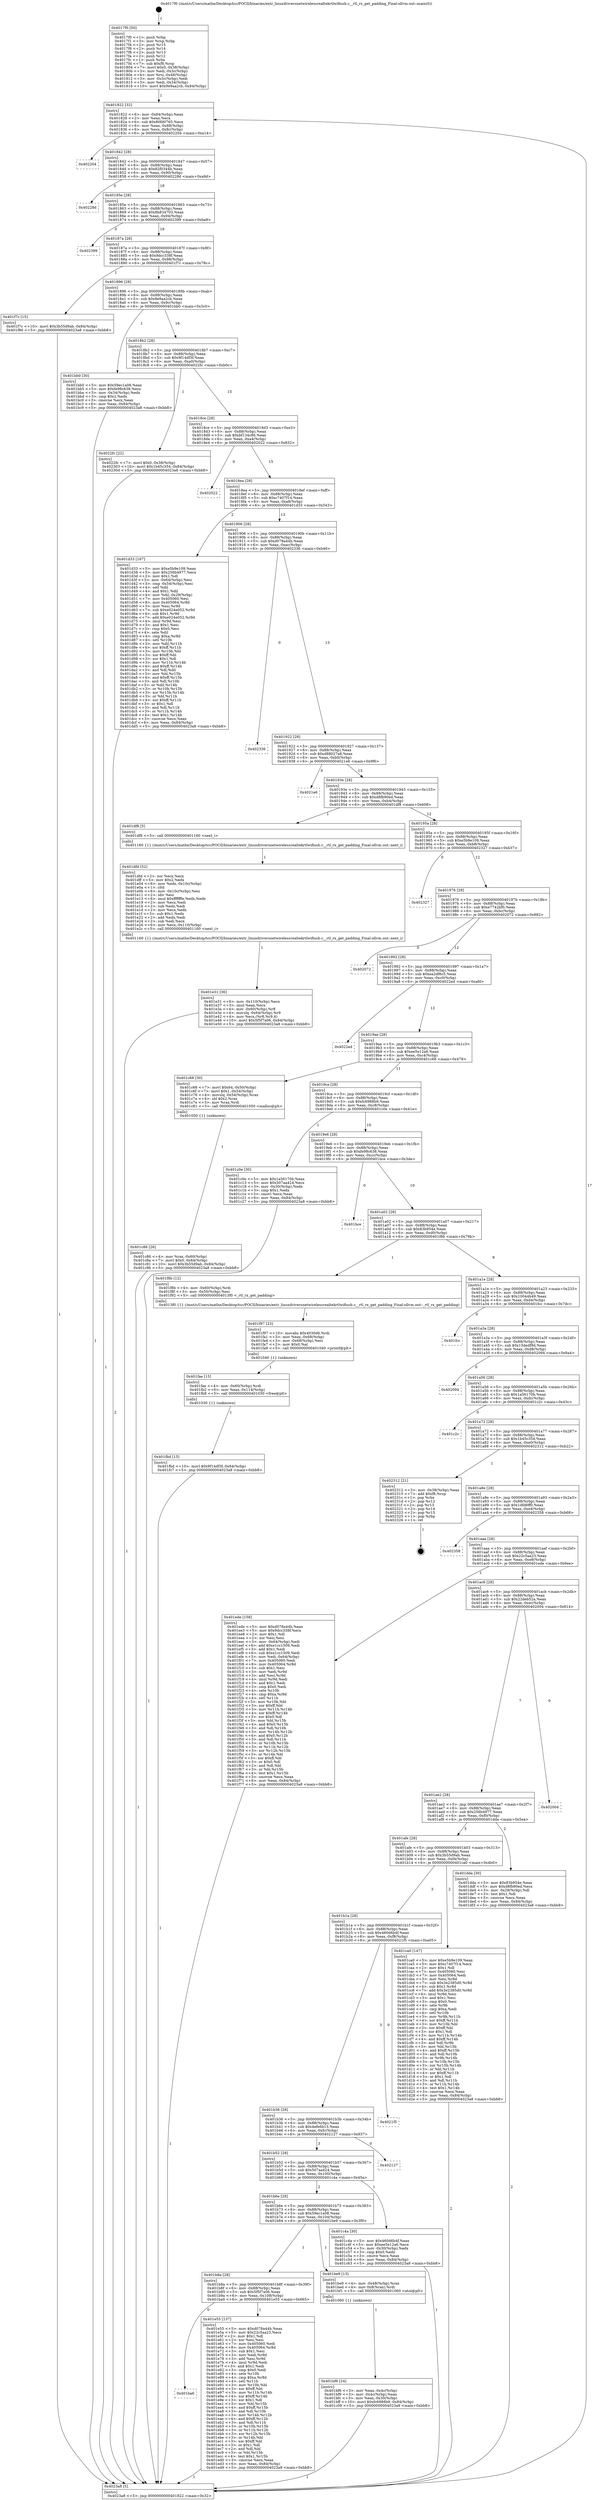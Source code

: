 digraph "0x4017f0" {
  label = "0x4017f0 (/mnt/c/Users/mathe/Desktop/tcc/POCII/binaries/extr_linuxdriversnetwirelessrealtekrtlwifiusb.c__rtl_rx_get_padding_Final-ollvm.out::main(0))"
  labelloc = "t"
  node[shape=record]

  Entry [label="",width=0.3,height=0.3,shape=circle,fillcolor=black,style=filled]
  "0x401822" [label="{
     0x401822 [32]\l
     | [instrs]\l
     &nbsp;&nbsp;0x401822 \<+6\>: mov -0x84(%rbp),%eax\l
     &nbsp;&nbsp;0x401828 \<+2\>: mov %eax,%ecx\l
     &nbsp;&nbsp;0x40182a \<+6\>: sub $0x80fd0765,%ecx\l
     &nbsp;&nbsp;0x401830 \<+6\>: mov %eax,-0x88(%rbp)\l
     &nbsp;&nbsp;0x401836 \<+6\>: mov %ecx,-0x8c(%rbp)\l
     &nbsp;&nbsp;0x40183c \<+6\>: je 0000000000402204 \<main+0xa14\>\l
  }"]
  "0x402204" [label="{
     0x402204\l
  }", style=dashed]
  "0x401842" [label="{
     0x401842 [28]\l
     | [instrs]\l
     &nbsp;&nbsp;0x401842 \<+5\>: jmp 0000000000401847 \<main+0x57\>\l
     &nbsp;&nbsp;0x401847 \<+6\>: mov -0x88(%rbp),%eax\l
     &nbsp;&nbsp;0x40184d \<+5\>: sub $0x82f0344b,%eax\l
     &nbsp;&nbsp;0x401852 \<+6\>: mov %eax,-0x90(%rbp)\l
     &nbsp;&nbsp;0x401858 \<+6\>: je 000000000040228d \<main+0xa9d\>\l
  }"]
  Exit [label="",width=0.3,height=0.3,shape=circle,fillcolor=black,style=filled,peripheries=2]
  "0x40228d" [label="{
     0x40228d\l
  }", style=dashed]
  "0x40185e" [label="{
     0x40185e [28]\l
     | [instrs]\l
     &nbsp;&nbsp;0x40185e \<+5\>: jmp 0000000000401863 \<main+0x73\>\l
     &nbsp;&nbsp;0x401863 \<+6\>: mov -0x88(%rbp),%eax\l
     &nbsp;&nbsp;0x401869 \<+5\>: sub $0x8b834703,%eax\l
     &nbsp;&nbsp;0x40186e \<+6\>: mov %eax,-0x94(%rbp)\l
     &nbsp;&nbsp;0x401874 \<+6\>: je 0000000000402399 \<main+0xba9\>\l
  }"]
  "0x401fbd" [label="{
     0x401fbd [15]\l
     | [instrs]\l
     &nbsp;&nbsp;0x401fbd \<+10\>: movl $0x9f14df3f,-0x84(%rbp)\l
     &nbsp;&nbsp;0x401fc7 \<+5\>: jmp 00000000004023a8 \<main+0xbb8\>\l
  }"]
  "0x402399" [label="{
     0x402399\l
  }", style=dashed]
  "0x40187a" [label="{
     0x40187a [28]\l
     | [instrs]\l
     &nbsp;&nbsp;0x40187a \<+5\>: jmp 000000000040187f \<main+0x8f\>\l
     &nbsp;&nbsp;0x40187f \<+6\>: mov -0x88(%rbp),%eax\l
     &nbsp;&nbsp;0x401885 \<+5\>: sub $0x9dcc338f,%eax\l
     &nbsp;&nbsp;0x40188a \<+6\>: mov %eax,-0x98(%rbp)\l
     &nbsp;&nbsp;0x401890 \<+6\>: je 0000000000401f7c \<main+0x78c\>\l
  }"]
  "0x401fae" [label="{
     0x401fae [15]\l
     | [instrs]\l
     &nbsp;&nbsp;0x401fae \<+4\>: mov -0x60(%rbp),%rdi\l
     &nbsp;&nbsp;0x401fb2 \<+6\>: mov %eax,-0x114(%rbp)\l
     &nbsp;&nbsp;0x401fb8 \<+5\>: call 0000000000401030 \<free@plt\>\l
     | [calls]\l
     &nbsp;&nbsp;0x401030 \{1\} (unknown)\l
  }"]
  "0x401f7c" [label="{
     0x401f7c [15]\l
     | [instrs]\l
     &nbsp;&nbsp;0x401f7c \<+10\>: movl $0x3b55d9ab,-0x84(%rbp)\l
     &nbsp;&nbsp;0x401f86 \<+5\>: jmp 00000000004023a8 \<main+0xbb8\>\l
  }"]
  "0x401896" [label="{
     0x401896 [28]\l
     | [instrs]\l
     &nbsp;&nbsp;0x401896 \<+5\>: jmp 000000000040189b \<main+0xab\>\l
     &nbsp;&nbsp;0x40189b \<+6\>: mov -0x88(%rbp),%eax\l
     &nbsp;&nbsp;0x4018a1 \<+5\>: sub $0x9e9aa2cb,%eax\l
     &nbsp;&nbsp;0x4018a6 \<+6\>: mov %eax,-0x9c(%rbp)\l
     &nbsp;&nbsp;0x4018ac \<+6\>: je 0000000000401bb0 \<main+0x3c0\>\l
  }"]
  "0x401f97" [label="{
     0x401f97 [23]\l
     | [instrs]\l
     &nbsp;&nbsp;0x401f97 \<+10\>: movabs $0x4030d6,%rdi\l
     &nbsp;&nbsp;0x401fa1 \<+3\>: mov %eax,-0x68(%rbp)\l
     &nbsp;&nbsp;0x401fa4 \<+3\>: mov -0x68(%rbp),%esi\l
     &nbsp;&nbsp;0x401fa7 \<+2\>: mov $0x0,%al\l
     &nbsp;&nbsp;0x401fa9 \<+5\>: call 0000000000401040 \<printf@plt\>\l
     | [calls]\l
     &nbsp;&nbsp;0x401040 \{1\} (unknown)\l
  }"]
  "0x401bb0" [label="{
     0x401bb0 [30]\l
     | [instrs]\l
     &nbsp;&nbsp;0x401bb0 \<+5\>: mov $0x59ec1a08,%eax\l
     &nbsp;&nbsp;0x401bb5 \<+5\>: mov $0xfe98c638,%ecx\l
     &nbsp;&nbsp;0x401bba \<+3\>: mov -0x34(%rbp),%edx\l
     &nbsp;&nbsp;0x401bbd \<+3\>: cmp $0x2,%edx\l
     &nbsp;&nbsp;0x401bc0 \<+3\>: cmovne %ecx,%eax\l
     &nbsp;&nbsp;0x401bc3 \<+6\>: mov %eax,-0x84(%rbp)\l
     &nbsp;&nbsp;0x401bc9 \<+5\>: jmp 00000000004023a8 \<main+0xbb8\>\l
  }"]
  "0x4018b2" [label="{
     0x4018b2 [28]\l
     | [instrs]\l
     &nbsp;&nbsp;0x4018b2 \<+5\>: jmp 00000000004018b7 \<main+0xc7\>\l
     &nbsp;&nbsp;0x4018b7 \<+6\>: mov -0x88(%rbp),%eax\l
     &nbsp;&nbsp;0x4018bd \<+5\>: sub $0x9f14df3f,%eax\l
     &nbsp;&nbsp;0x4018c2 \<+6\>: mov %eax,-0xa0(%rbp)\l
     &nbsp;&nbsp;0x4018c8 \<+6\>: je 00000000004022fc \<main+0xb0c\>\l
  }"]
  "0x4023a8" [label="{
     0x4023a8 [5]\l
     | [instrs]\l
     &nbsp;&nbsp;0x4023a8 \<+5\>: jmp 0000000000401822 \<main+0x32\>\l
  }"]
  "0x4017f0" [label="{
     0x4017f0 [50]\l
     | [instrs]\l
     &nbsp;&nbsp;0x4017f0 \<+1\>: push %rbp\l
     &nbsp;&nbsp;0x4017f1 \<+3\>: mov %rsp,%rbp\l
     &nbsp;&nbsp;0x4017f4 \<+2\>: push %r15\l
     &nbsp;&nbsp;0x4017f6 \<+2\>: push %r14\l
     &nbsp;&nbsp;0x4017f8 \<+2\>: push %r13\l
     &nbsp;&nbsp;0x4017fa \<+2\>: push %r12\l
     &nbsp;&nbsp;0x4017fc \<+1\>: push %rbx\l
     &nbsp;&nbsp;0x4017fd \<+7\>: sub $0xf8,%rsp\l
     &nbsp;&nbsp;0x401804 \<+7\>: movl $0x0,-0x38(%rbp)\l
     &nbsp;&nbsp;0x40180b \<+3\>: mov %edi,-0x3c(%rbp)\l
     &nbsp;&nbsp;0x40180e \<+4\>: mov %rsi,-0x48(%rbp)\l
     &nbsp;&nbsp;0x401812 \<+3\>: mov -0x3c(%rbp),%edi\l
     &nbsp;&nbsp;0x401815 \<+3\>: mov %edi,-0x34(%rbp)\l
     &nbsp;&nbsp;0x401818 \<+10\>: movl $0x9e9aa2cb,-0x84(%rbp)\l
  }"]
  "0x401ba6" [label="{
     0x401ba6\l
  }", style=dashed]
  "0x4022fc" [label="{
     0x4022fc [22]\l
     | [instrs]\l
     &nbsp;&nbsp;0x4022fc \<+7\>: movl $0x0,-0x38(%rbp)\l
     &nbsp;&nbsp;0x402303 \<+10\>: movl $0x1b45c354,-0x84(%rbp)\l
     &nbsp;&nbsp;0x40230d \<+5\>: jmp 00000000004023a8 \<main+0xbb8\>\l
  }"]
  "0x4018ce" [label="{
     0x4018ce [28]\l
     | [instrs]\l
     &nbsp;&nbsp;0x4018ce \<+5\>: jmp 00000000004018d3 \<main+0xe3\>\l
     &nbsp;&nbsp;0x4018d3 \<+6\>: mov -0x88(%rbp),%eax\l
     &nbsp;&nbsp;0x4018d9 \<+5\>: sub $0xbf134c86,%eax\l
     &nbsp;&nbsp;0x4018de \<+6\>: mov %eax,-0xa4(%rbp)\l
     &nbsp;&nbsp;0x4018e4 \<+6\>: je 0000000000402022 \<main+0x832\>\l
  }"]
  "0x401e55" [label="{
     0x401e55 [137]\l
     | [instrs]\l
     &nbsp;&nbsp;0x401e55 \<+5\>: mov $0xd078a44b,%eax\l
     &nbsp;&nbsp;0x401e5a \<+5\>: mov $0x22c5aa23,%ecx\l
     &nbsp;&nbsp;0x401e5f \<+2\>: mov $0x1,%dl\l
     &nbsp;&nbsp;0x401e61 \<+2\>: xor %esi,%esi\l
     &nbsp;&nbsp;0x401e63 \<+7\>: mov 0x405060,%edi\l
     &nbsp;&nbsp;0x401e6a \<+8\>: mov 0x405064,%r8d\l
     &nbsp;&nbsp;0x401e72 \<+3\>: sub $0x1,%esi\l
     &nbsp;&nbsp;0x401e75 \<+3\>: mov %edi,%r9d\l
     &nbsp;&nbsp;0x401e78 \<+3\>: add %esi,%r9d\l
     &nbsp;&nbsp;0x401e7b \<+4\>: imul %r9d,%edi\l
     &nbsp;&nbsp;0x401e7f \<+3\>: and $0x1,%edi\l
     &nbsp;&nbsp;0x401e82 \<+3\>: cmp $0x0,%edi\l
     &nbsp;&nbsp;0x401e85 \<+4\>: sete %r10b\l
     &nbsp;&nbsp;0x401e89 \<+4\>: cmp $0xa,%r8d\l
     &nbsp;&nbsp;0x401e8d \<+4\>: setl %r11b\l
     &nbsp;&nbsp;0x401e91 \<+3\>: mov %r10b,%bl\l
     &nbsp;&nbsp;0x401e94 \<+3\>: xor $0xff,%bl\l
     &nbsp;&nbsp;0x401e97 \<+3\>: mov %r11b,%r14b\l
     &nbsp;&nbsp;0x401e9a \<+4\>: xor $0xff,%r14b\l
     &nbsp;&nbsp;0x401e9e \<+3\>: xor $0x1,%dl\l
     &nbsp;&nbsp;0x401ea1 \<+3\>: mov %bl,%r15b\l
     &nbsp;&nbsp;0x401ea4 \<+4\>: and $0xff,%r15b\l
     &nbsp;&nbsp;0x401ea8 \<+3\>: and %dl,%r10b\l
     &nbsp;&nbsp;0x401eab \<+3\>: mov %r14b,%r12b\l
     &nbsp;&nbsp;0x401eae \<+4\>: and $0xff,%r12b\l
     &nbsp;&nbsp;0x401eb2 \<+3\>: and %dl,%r11b\l
     &nbsp;&nbsp;0x401eb5 \<+3\>: or %r10b,%r15b\l
     &nbsp;&nbsp;0x401eb8 \<+3\>: or %r11b,%r12b\l
     &nbsp;&nbsp;0x401ebb \<+3\>: xor %r12b,%r15b\l
     &nbsp;&nbsp;0x401ebe \<+3\>: or %r14b,%bl\l
     &nbsp;&nbsp;0x401ec1 \<+3\>: xor $0xff,%bl\l
     &nbsp;&nbsp;0x401ec4 \<+3\>: or $0x1,%dl\l
     &nbsp;&nbsp;0x401ec7 \<+2\>: and %dl,%bl\l
     &nbsp;&nbsp;0x401ec9 \<+3\>: or %bl,%r15b\l
     &nbsp;&nbsp;0x401ecc \<+4\>: test $0x1,%r15b\l
     &nbsp;&nbsp;0x401ed0 \<+3\>: cmovne %ecx,%eax\l
     &nbsp;&nbsp;0x401ed3 \<+6\>: mov %eax,-0x84(%rbp)\l
     &nbsp;&nbsp;0x401ed9 \<+5\>: jmp 00000000004023a8 \<main+0xbb8\>\l
  }"]
  "0x402022" [label="{
     0x402022\l
  }", style=dashed]
  "0x4018ea" [label="{
     0x4018ea [28]\l
     | [instrs]\l
     &nbsp;&nbsp;0x4018ea \<+5\>: jmp 00000000004018ef \<main+0xff\>\l
     &nbsp;&nbsp;0x4018ef \<+6\>: mov -0x88(%rbp),%eax\l
     &nbsp;&nbsp;0x4018f5 \<+5\>: sub $0xc7407f14,%eax\l
     &nbsp;&nbsp;0x4018fa \<+6\>: mov %eax,-0xa8(%rbp)\l
     &nbsp;&nbsp;0x401900 \<+6\>: je 0000000000401d33 \<main+0x543\>\l
  }"]
  "0x401e31" [label="{
     0x401e31 [36]\l
     | [instrs]\l
     &nbsp;&nbsp;0x401e31 \<+6\>: mov -0x110(%rbp),%ecx\l
     &nbsp;&nbsp;0x401e37 \<+3\>: imul %eax,%ecx\l
     &nbsp;&nbsp;0x401e3a \<+4\>: mov -0x60(%rbp),%r8\l
     &nbsp;&nbsp;0x401e3e \<+4\>: movslq -0x64(%rbp),%r9\l
     &nbsp;&nbsp;0x401e42 \<+4\>: mov %ecx,(%r8,%r9,4)\l
     &nbsp;&nbsp;0x401e46 \<+10\>: movl $0x5f5f7a06,-0x84(%rbp)\l
     &nbsp;&nbsp;0x401e50 \<+5\>: jmp 00000000004023a8 \<main+0xbb8\>\l
  }"]
  "0x401d33" [label="{
     0x401d33 [167]\l
     | [instrs]\l
     &nbsp;&nbsp;0x401d33 \<+5\>: mov $0xe5b9e109,%eax\l
     &nbsp;&nbsp;0x401d38 \<+5\>: mov $0x256b4977,%ecx\l
     &nbsp;&nbsp;0x401d3d \<+2\>: mov $0x1,%dl\l
     &nbsp;&nbsp;0x401d3f \<+3\>: mov -0x64(%rbp),%esi\l
     &nbsp;&nbsp;0x401d42 \<+3\>: cmp -0x54(%rbp),%esi\l
     &nbsp;&nbsp;0x401d45 \<+4\>: setl %dil\l
     &nbsp;&nbsp;0x401d49 \<+4\>: and $0x1,%dil\l
     &nbsp;&nbsp;0x401d4d \<+4\>: mov %dil,-0x29(%rbp)\l
     &nbsp;&nbsp;0x401d51 \<+7\>: mov 0x405060,%esi\l
     &nbsp;&nbsp;0x401d58 \<+8\>: mov 0x405064,%r8d\l
     &nbsp;&nbsp;0x401d60 \<+3\>: mov %esi,%r9d\l
     &nbsp;&nbsp;0x401d63 \<+7\>: sub $0xe024e052,%r9d\l
     &nbsp;&nbsp;0x401d6a \<+4\>: sub $0x1,%r9d\l
     &nbsp;&nbsp;0x401d6e \<+7\>: add $0xe024e052,%r9d\l
     &nbsp;&nbsp;0x401d75 \<+4\>: imul %r9d,%esi\l
     &nbsp;&nbsp;0x401d79 \<+3\>: and $0x1,%esi\l
     &nbsp;&nbsp;0x401d7c \<+3\>: cmp $0x0,%esi\l
     &nbsp;&nbsp;0x401d7f \<+4\>: sete %dil\l
     &nbsp;&nbsp;0x401d83 \<+4\>: cmp $0xa,%r8d\l
     &nbsp;&nbsp;0x401d87 \<+4\>: setl %r10b\l
     &nbsp;&nbsp;0x401d8b \<+3\>: mov %dil,%r11b\l
     &nbsp;&nbsp;0x401d8e \<+4\>: xor $0xff,%r11b\l
     &nbsp;&nbsp;0x401d92 \<+3\>: mov %r10b,%bl\l
     &nbsp;&nbsp;0x401d95 \<+3\>: xor $0xff,%bl\l
     &nbsp;&nbsp;0x401d98 \<+3\>: xor $0x1,%dl\l
     &nbsp;&nbsp;0x401d9b \<+3\>: mov %r11b,%r14b\l
     &nbsp;&nbsp;0x401d9e \<+4\>: and $0xff,%r14b\l
     &nbsp;&nbsp;0x401da2 \<+3\>: and %dl,%dil\l
     &nbsp;&nbsp;0x401da5 \<+3\>: mov %bl,%r15b\l
     &nbsp;&nbsp;0x401da8 \<+4\>: and $0xff,%r15b\l
     &nbsp;&nbsp;0x401dac \<+3\>: and %dl,%r10b\l
     &nbsp;&nbsp;0x401daf \<+3\>: or %dil,%r14b\l
     &nbsp;&nbsp;0x401db2 \<+3\>: or %r10b,%r15b\l
     &nbsp;&nbsp;0x401db5 \<+3\>: xor %r15b,%r14b\l
     &nbsp;&nbsp;0x401db8 \<+3\>: or %bl,%r11b\l
     &nbsp;&nbsp;0x401dbb \<+4\>: xor $0xff,%r11b\l
     &nbsp;&nbsp;0x401dbf \<+3\>: or $0x1,%dl\l
     &nbsp;&nbsp;0x401dc2 \<+3\>: and %dl,%r11b\l
     &nbsp;&nbsp;0x401dc5 \<+3\>: or %r11b,%r14b\l
     &nbsp;&nbsp;0x401dc8 \<+4\>: test $0x1,%r14b\l
     &nbsp;&nbsp;0x401dcc \<+3\>: cmovne %ecx,%eax\l
     &nbsp;&nbsp;0x401dcf \<+6\>: mov %eax,-0x84(%rbp)\l
     &nbsp;&nbsp;0x401dd5 \<+5\>: jmp 00000000004023a8 \<main+0xbb8\>\l
  }"]
  "0x401906" [label="{
     0x401906 [28]\l
     | [instrs]\l
     &nbsp;&nbsp;0x401906 \<+5\>: jmp 000000000040190b \<main+0x11b\>\l
     &nbsp;&nbsp;0x40190b \<+6\>: mov -0x88(%rbp),%eax\l
     &nbsp;&nbsp;0x401911 \<+5\>: sub $0xd078a44b,%eax\l
     &nbsp;&nbsp;0x401916 \<+6\>: mov %eax,-0xac(%rbp)\l
     &nbsp;&nbsp;0x40191c \<+6\>: je 0000000000402336 \<main+0xb46\>\l
  }"]
  "0x401dfd" [label="{
     0x401dfd [52]\l
     | [instrs]\l
     &nbsp;&nbsp;0x401dfd \<+2\>: xor %ecx,%ecx\l
     &nbsp;&nbsp;0x401dff \<+5\>: mov $0x2,%edx\l
     &nbsp;&nbsp;0x401e04 \<+6\>: mov %edx,-0x10c(%rbp)\l
     &nbsp;&nbsp;0x401e0a \<+1\>: cltd\l
     &nbsp;&nbsp;0x401e0b \<+6\>: mov -0x10c(%rbp),%esi\l
     &nbsp;&nbsp;0x401e11 \<+2\>: idiv %esi\l
     &nbsp;&nbsp;0x401e13 \<+6\>: imul $0xfffffffe,%edx,%edx\l
     &nbsp;&nbsp;0x401e19 \<+2\>: mov %ecx,%edi\l
     &nbsp;&nbsp;0x401e1b \<+2\>: sub %edx,%edi\l
     &nbsp;&nbsp;0x401e1d \<+2\>: mov %ecx,%edx\l
     &nbsp;&nbsp;0x401e1f \<+3\>: sub $0x1,%edx\l
     &nbsp;&nbsp;0x401e22 \<+2\>: add %edx,%edi\l
     &nbsp;&nbsp;0x401e24 \<+2\>: sub %edi,%ecx\l
     &nbsp;&nbsp;0x401e26 \<+6\>: mov %ecx,-0x110(%rbp)\l
     &nbsp;&nbsp;0x401e2c \<+5\>: call 0000000000401160 \<next_i\>\l
     | [calls]\l
     &nbsp;&nbsp;0x401160 \{1\} (/mnt/c/Users/mathe/Desktop/tcc/POCII/binaries/extr_linuxdriversnetwirelessrealtekrtlwifiusb.c__rtl_rx_get_padding_Final-ollvm.out::next_i)\l
  }"]
  "0x402336" [label="{
     0x402336\l
  }", style=dashed]
  "0x401922" [label="{
     0x401922 [28]\l
     | [instrs]\l
     &nbsp;&nbsp;0x401922 \<+5\>: jmp 0000000000401927 \<main+0x137\>\l
     &nbsp;&nbsp;0x401927 \<+6\>: mov -0x88(%rbp),%eax\l
     &nbsp;&nbsp;0x40192d \<+5\>: sub $0xd88027a8,%eax\l
     &nbsp;&nbsp;0x401932 \<+6\>: mov %eax,-0xb0(%rbp)\l
     &nbsp;&nbsp;0x401938 \<+6\>: je 00000000004021e6 \<main+0x9f6\>\l
  }"]
  "0x401c86" [label="{
     0x401c86 [26]\l
     | [instrs]\l
     &nbsp;&nbsp;0x401c86 \<+4\>: mov %rax,-0x60(%rbp)\l
     &nbsp;&nbsp;0x401c8a \<+7\>: movl $0x0,-0x64(%rbp)\l
     &nbsp;&nbsp;0x401c91 \<+10\>: movl $0x3b55d9ab,-0x84(%rbp)\l
     &nbsp;&nbsp;0x401c9b \<+5\>: jmp 00000000004023a8 \<main+0xbb8\>\l
  }"]
  "0x4021e6" [label="{
     0x4021e6\l
  }", style=dashed]
  "0x40193e" [label="{
     0x40193e [28]\l
     | [instrs]\l
     &nbsp;&nbsp;0x40193e \<+5\>: jmp 0000000000401943 \<main+0x153\>\l
     &nbsp;&nbsp;0x401943 \<+6\>: mov -0x88(%rbp),%eax\l
     &nbsp;&nbsp;0x401949 \<+5\>: sub $0xd8fb90ed,%eax\l
     &nbsp;&nbsp;0x40194e \<+6\>: mov %eax,-0xb4(%rbp)\l
     &nbsp;&nbsp;0x401954 \<+6\>: je 0000000000401df8 \<main+0x608\>\l
  }"]
  "0x401bf6" [label="{
     0x401bf6 [24]\l
     | [instrs]\l
     &nbsp;&nbsp;0x401bf6 \<+3\>: mov %eax,-0x4c(%rbp)\l
     &nbsp;&nbsp;0x401bf9 \<+3\>: mov -0x4c(%rbp),%eax\l
     &nbsp;&nbsp;0x401bfc \<+3\>: mov %eax,-0x30(%rbp)\l
     &nbsp;&nbsp;0x401bff \<+10\>: movl $0xfc6988b9,-0x84(%rbp)\l
     &nbsp;&nbsp;0x401c09 \<+5\>: jmp 00000000004023a8 \<main+0xbb8\>\l
  }"]
  "0x401df8" [label="{
     0x401df8 [5]\l
     | [instrs]\l
     &nbsp;&nbsp;0x401df8 \<+5\>: call 0000000000401160 \<next_i\>\l
     | [calls]\l
     &nbsp;&nbsp;0x401160 \{1\} (/mnt/c/Users/mathe/Desktop/tcc/POCII/binaries/extr_linuxdriversnetwirelessrealtekrtlwifiusb.c__rtl_rx_get_padding_Final-ollvm.out::next_i)\l
  }"]
  "0x40195a" [label="{
     0x40195a [28]\l
     | [instrs]\l
     &nbsp;&nbsp;0x40195a \<+5\>: jmp 000000000040195f \<main+0x16f\>\l
     &nbsp;&nbsp;0x40195f \<+6\>: mov -0x88(%rbp),%eax\l
     &nbsp;&nbsp;0x401965 \<+5\>: sub $0xe5b9e109,%eax\l
     &nbsp;&nbsp;0x40196a \<+6\>: mov %eax,-0xb8(%rbp)\l
     &nbsp;&nbsp;0x401970 \<+6\>: je 0000000000402327 \<main+0xb37\>\l
  }"]
  "0x401b8a" [label="{
     0x401b8a [28]\l
     | [instrs]\l
     &nbsp;&nbsp;0x401b8a \<+5\>: jmp 0000000000401b8f \<main+0x39f\>\l
     &nbsp;&nbsp;0x401b8f \<+6\>: mov -0x88(%rbp),%eax\l
     &nbsp;&nbsp;0x401b95 \<+5\>: sub $0x5f5f7a06,%eax\l
     &nbsp;&nbsp;0x401b9a \<+6\>: mov %eax,-0x108(%rbp)\l
     &nbsp;&nbsp;0x401ba0 \<+6\>: je 0000000000401e55 \<main+0x665\>\l
  }"]
  "0x402327" [label="{
     0x402327\l
  }", style=dashed]
  "0x401976" [label="{
     0x401976 [28]\l
     | [instrs]\l
     &nbsp;&nbsp;0x401976 \<+5\>: jmp 000000000040197b \<main+0x18b\>\l
     &nbsp;&nbsp;0x40197b \<+6\>: mov -0x88(%rbp),%eax\l
     &nbsp;&nbsp;0x401981 \<+5\>: sub $0xe7742bf0,%eax\l
     &nbsp;&nbsp;0x401986 \<+6\>: mov %eax,-0xbc(%rbp)\l
     &nbsp;&nbsp;0x40198c \<+6\>: je 0000000000402072 \<main+0x882\>\l
  }"]
  "0x401be9" [label="{
     0x401be9 [13]\l
     | [instrs]\l
     &nbsp;&nbsp;0x401be9 \<+4\>: mov -0x48(%rbp),%rax\l
     &nbsp;&nbsp;0x401bed \<+4\>: mov 0x8(%rax),%rdi\l
     &nbsp;&nbsp;0x401bf1 \<+5\>: call 0000000000401060 \<atoi@plt\>\l
     | [calls]\l
     &nbsp;&nbsp;0x401060 \{1\} (unknown)\l
  }"]
  "0x402072" [label="{
     0x402072\l
  }", style=dashed]
  "0x401992" [label="{
     0x401992 [28]\l
     | [instrs]\l
     &nbsp;&nbsp;0x401992 \<+5\>: jmp 0000000000401997 \<main+0x1a7\>\l
     &nbsp;&nbsp;0x401997 \<+6\>: mov -0x88(%rbp),%eax\l
     &nbsp;&nbsp;0x40199d \<+5\>: sub $0xea2df6c5,%eax\l
     &nbsp;&nbsp;0x4019a2 \<+6\>: mov %eax,-0xc0(%rbp)\l
     &nbsp;&nbsp;0x4019a8 \<+6\>: je 00000000004022ed \<main+0xafd\>\l
  }"]
  "0x401b6e" [label="{
     0x401b6e [28]\l
     | [instrs]\l
     &nbsp;&nbsp;0x401b6e \<+5\>: jmp 0000000000401b73 \<main+0x383\>\l
     &nbsp;&nbsp;0x401b73 \<+6\>: mov -0x88(%rbp),%eax\l
     &nbsp;&nbsp;0x401b79 \<+5\>: sub $0x59ec1a08,%eax\l
     &nbsp;&nbsp;0x401b7e \<+6\>: mov %eax,-0x104(%rbp)\l
     &nbsp;&nbsp;0x401b84 \<+6\>: je 0000000000401be9 \<main+0x3f9\>\l
  }"]
  "0x4022ed" [label="{
     0x4022ed\l
  }", style=dashed]
  "0x4019ae" [label="{
     0x4019ae [28]\l
     | [instrs]\l
     &nbsp;&nbsp;0x4019ae \<+5\>: jmp 00000000004019b3 \<main+0x1c3\>\l
     &nbsp;&nbsp;0x4019b3 \<+6\>: mov -0x88(%rbp),%eax\l
     &nbsp;&nbsp;0x4019b9 \<+5\>: sub $0xee5e12a6,%eax\l
     &nbsp;&nbsp;0x4019be \<+6\>: mov %eax,-0xc4(%rbp)\l
     &nbsp;&nbsp;0x4019c4 \<+6\>: je 0000000000401c68 \<main+0x478\>\l
  }"]
  "0x401c4a" [label="{
     0x401c4a [30]\l
     | [instrs]\l
     &nbsp;&nbsp;0x401c4a \<+5\>: mov $0x460d6b4f,%eax\l
     &nbsp;&nbsp;0x401c4f \<+5\>: mov $0xee5e12a6,%ecx\l
     &nbsp;&nbsp;0x401c54 \<+3\>: mov -0x30(%rbp),%edx\l
     &nbsp;&nbsp;0x401c57 \<+3\>: cmp $0x0,%edx\l
     &nbsp;&nbsp;0x401c5a \<+3\>: cmove %ecx,%eax\l
     &nbsp;&nbsp;0x401c5d \<+6\>: mov %eax,-0x84(%rbp)\l
     &nbsp;&nbsp;0x401c63 \<+5\>: jmp 00000000004023a8 \<main+0xbb8\>\l
  }"]
  "0x401c68" [label="{
     0x401c68 [30]\l
     | [instrs]\l
     &nbsp;&nbsp;0x401c68 \<+7\>: movl $0x64,-0x50(%rbp)\l
     &nbsp;&nbsp;0x401c6f \<+7\>: movl $0x1,-0x54(%rbp)\l
     &nbsp;&nbsp;0x401c76 \<+4\>: movslq -0x54(%rbp),%rax\l
     &nbsp;&nbsp;0x401c7a \<+4\>: shl $0x2,%rax\l
     &nbsp;&nbsp;0x401c7e \<+3\>: mov %rax,%rdi\l
     &nbsp;&nbsp;0x401c81 \<+5\>: call 0000000000401050 \<malloc@plt\>\l
     | [calls]\l
     &nbsp;&nbsp;0x401050 \{1\} (unknown)\l
  }"]
  "0x4019ca" [label="{
     0x4019ca [28]\l
     | [instrs]\l
     &nbsp;&nbsp;0x4019ca \<+5\>: jmp 00000000004019cf \<main+0x1df\>\l
     &nbsp;&nbsp;0x4019cf \<+6\>: mov -0x88(%rbp),%eax\l
     &nbsp;&nbsp;0x4019d5 \<+5\>: sub $0xfc6988b9,%eax\l
     &nbsp;&nbsp;0x4019da \<+6\>: mov %eax,-0xc8(%rbp)\l
     &nbsp;&nbsp;0x4019e0 \<+6\>: je 0000000000401c0e \<main+0x41e\>\l
  }"]
  "0x401b52" [label="{
     0x401b52 [28]\l
     | [instrs]\l
     &nbsp;&nbsp;0x401b52 \<+5\>: jmp 0000000000401b57 \<main+0x367\>\l
     &nbsp;&nbsp;0x401b57 \<+6\>: mov -0x88(%rbp),%eax\l
     &nbsp;&nbsp;0x401b5d \<+5\>: sub $0x507aa424,%eax\l
     &nbsp;&nbsp;0x401b62 \<+6\>: mov %eax,-0x100(%rbp)\l
     &nbsp;&nbsp;0x401b68 \<+6\>: je 0000000000401c4a \<main+0x45a\>\l
  }"]
  "0x401c0e" [label="{
     0x401c0e [30]\l
     | [instrs]\l
     &nbsp;&nbsp;0x401c0e \<+5\>: mov $0x1a56170b,%eax\l
     &nbsp;&nbsp;0x401c13 \<+5\>: mov $0x507aa424,%ecx\l
     &nbsp;&nbsp;0x401c18 \<+3\>: mov -0x30(%rbp),%edx\l
     &nbsp;&nbsp;0x401c1b \<+3\>: cmp $0x1,%edx\l
     &nbsp;&nbsp;0x401c1e \<+3\>: cmovl %ecx,%eax\l
     &nbsp;&nbsp;0x401c21 \<+6\>: mov %eax,-0x84(%rbp)\l
     &nbsp;&nbsp;0x401c27 \<+5\>: jmp 00000000004023a8 \<main+0xbb8\>\l
  }"]
  "0x4019e6" [label="{
     0x4019e6 [28]\l
     | [instrs]\l
     &nbsp;&nbsp;0x4019e6 \<+5\>: jmp 00000000004019eb \<main+0x1fb\>\l
     &nbsp;&nbsp;0x4019eb \<+6\>: mov -0x88(%rbp),%eax\l
     &nbsp;&nbsp;0x4019f1 \<+5\>: sub $0xfe98c638,%eax\l
     &nbsp;&nbsp;0x4019f6 \<+6\>: mov %eax,-0xcc(%rbp)\l
     &nbsp;&nbsp;0x4019fc \<+6\>: je 0000000000401bce \<main+0x3de\>\l
  }"]
  "0x402127" [label="{
     0x402127\l
  }", style=dashed]
  "0x401bce" [label="{
     0x401bce\l
  }", style=dashed]
  "0x401a02" [label="{
     0x401a02 [28]\l
     | [instrs]\l
     &nbsp;&nbsp;0x401a02 \<+5\>: jmp 0000000000401a07 \<main+0x217\>\l
     &nbsp;&nbsp;0x401a07 \<+6\>: mov -0x88(%rbp),%eax\l
     &nbsp;&nbsp;0x401a0d \<+5\>: sub $0x83b954e,%eax\l
     &nbsp;&nbsp;0x401a12 \<+6\>: mov %eax,-0xd0(%rbp)\l
     &nbsp;&nbsp;0x401a18 \<+6\>: je 0000000000401f8b \<main+0x79b\>\l
  }"]
  "0x401b36" [label="{
     0x401b36 [28]\l
     | [instrs]\l
     &nbsp;&nbsp;0x401b36 \<+5\>: jmp 0000000000401b3b \<main+0x34b\>\l
     &nbsp;&nbsp;0x401b3b \<+6\>: mov -0x88(%rbp),%eax\l
     &nbsp;&nbsp;0x401b41 \<+5\>: sub $0x4efe6b13,%eax\l
     &nbsp;&nbsp;0x401b46 \<+6\>: mov %eax,-0xfc(%rbp)\l
     &nbsp;&nbsp;0x401b4c \<+6\>: je 0000000000402127 \<main+0x937\>\l
  }"]
  "0x401f8b" [label="{
     0x401f8b [12]\l
     | [instrs]\l
     &nbsp;&nbsp;0x401f8b \<+4\>: mov -0x60(%rbp),%rdi\l
     &nbsp;&nbsp;0x401f8f \<+3\>: mov -0x50(%rbp),%esi\l
     &nbsp;&nbsp;0x401f92 \<+5\>: call 00000000004013f0 \<_rtl_rx_get_padding\>\l
     | [calls]\l
     &nbsp;&nbsp;0x4013f0 \{1\} (/mnt/c/Users/mathe/Desktop/tcc/POCII/binaries/extr_linuxdriversnetwirelessrealtekrtlwifiusb.c__rtl_rx_get_padding_Final-ollvm.out::_rtl_rx_get_padding)\l
  }"]
  "0x401a1e" [label="{
     0x401a1e [28]\l
     | [instrs]\l
     &nbsp;&nbsp;0x401a1e \<+5\>: jmp 0000000000401a23 \<main+0x233\>\l
     &nbsp;&nbsp;0x401a23 \<+6\>: mov -0x88(%rbp),%eax\l
     &nbsp;&nbsp;0x401a29 \<+5\>: sub $0x10044b49,%eax\l
     &nbsp;&nbsp;0x401a2e \<+6\>: mov %eax,-0xd4(%rbp)\l
     &nbsp;&nbsp;0x401a34 \<+6\>: je 0000000000401fcc \<main+0x7dc\>\l
  }"]
  "0x4021f5" [label="{
     0x4021f5\l
  }", style=dashed]
  "0x401fcc" [label="{
     0x401fcc\l
  }", style=dashed]
  "0x401a3a" [label="{
     0x401a3a [28]\l
     | [instrs]\l
     &nbsp;&nbsp;0x401a3a \<+5\>: jmp 0000000000401a3f \<main+0x24f\>\l
     &nbsp;&nbsp;0x401a3f \<+6\>: mov -0x88(%rbp),%eax\l
     &nbsp;&nbsp;0x401a45 \<+5\>: sub $0x15dedf9d,%eax\l
     &nbsp;&nbsp;0x401a4a \<+6\>: mov %eax,-0xd8(%rbp)\l
     &nbsp;&nbsp;0x401a50 \<+6\>: je 0000000000402094 \<main+0x8a4\>\l
  }"]
  "0x401b1a" [label="{
     0x401b1a [28]\l
     | [instrs]\l
     &nbsp;&nbsp;0x401b1a \<+5\>: jmp 0000000000401b1f \<main+0x32f\>\l
     &nbsp;&nbsp;0x401b1f \<+6\>: mov -0x88(%rbp),%eax\l
     &nbsp;&nbsp;0x401b25 \<+5\>: sub $0x460d6b4f,%eax\l
     &nbsp;&nbsp;0x401b2a \<+6\>: mov %eax,-0xf8(%rbp)\l
     &nbsp;&nbsp;0x401b30 \<+6\>: je 00000000004021f5 \<main+0xa05\>\l
  }"]
  "0x402094" [label="{
     0x402094\l
  }", style=dashed]
  "0x401a56" [label="{
     0x401a56 [28]\l
     | [instrs]\l
     &nbsp;&nbsp;0x401a56 \<+5\>: jmp 0000000000401a5b \<main+0x26b\>\l
     &nbsp;&nbsp;0x401a5b \<+6\>: mov -0x88(%rbp),%eax\l
     &nbsp;&nbsp;0x401a61 \<+5\>: sub $0x1a56170b,%eax\l
     &nbsp;&nbsp;0x401a66 \<+6\>: mov %eax,-0xdc(%rbp)\l
     &nbsp;&nbsp;0x401a6c \<+6\>: je 0000000000401c2c \<main+0x43c\>\l
  }"]
  "0x401ca0" [label="{
     0x401ca0 [147]\l
     | [instrs]\l
     &nbsp;&nbsp;0x401ca0 \<+5\>: mov $0xe5b9e109,%eax\l
     &nbsp;&nbsp;0x401ca5 \<+5\>: mov $0xc7407f14,%ecx\l
     &nbsp;&nbsp;0x401caa \<+2\>: mov $0x1,%dl\l
     &nbsp;&nbsp;0x401cac \<+7\>: mov 0x405060,%esi\l
     &nbsp;&nbsp;0x401cb3 \<+7\>: mov 0x405064,%edi\l
     &nbsp;&nbsp;0x401cba \<+3\>: mov %esi,%r8d\l
     &nbsp;&nbsp;0x401cbd \<+7\>: sub $0x3e2385d0,%r8d\l
     &nbsp;&nbsp;0x401cc4 \<+4\>: sub $0x1,%r8d\l
     &nbsp;&nbsp;0x401cc8 \<+7\>: add $0x3e2385d0,%r8d\l
     &nbsp;&nbsp;0x401ccf \<+4\>: imul %r8d,%esi\l
     &nbsp;&nbsp;0x401cd3 \<+3\>: and $0x1,%esi\l
     &nbsp;&nbsp;0x401cd6 \<+3\>: cmp $0x0,%esi\l
     &nbsp;&nbsp;0x401cd9 \<+4\>: sete %r9b\l
     &nbsp;&nbsp;0x401cdd \<+3\>: cmp $0xa,%edi\l
     &nbsp;&nbsp;0x401ce0 \<+4\>: setl %r10b\l
     &nbsp;&nbsp;0x401ce4 \<+3\>: mov %r9b,%r11b\l
     &nbsp;&nbsp;0x401ce7 \<+4\>: xor $0xff,%r11b\l
     &nbsp;&nbsp;0x401ceb \<+3\>: mov %r10b,%bl\l
     &nbsp;&nbsp;0x401cee \<+3\>: xor $0xff,%bl\l
     &nbsp;&nbsp;0x401cf1 \<+3\>: xor $0x1,%dl\l
     &nbsp;&nbsp;0x401cf4 \<+3\>: mov %r11b,%r14b\l
     &nbsp;&nbsp;0x401cf7 \<+4\>: and $0xff,%r14b\l
     &nbsp;&nbsp;0x401cfb \<+3\>: and %dl,%r9b\l
     &nbsp;&nbsp;0x401cfe \<+3\>: mov %bl,%r15b\l
     &nbsp;&nbsp;0x401d01 \<+4\>: and $0xff,%r15b\l
     &nbsp;&nbsp;0x401d05 \<+3\>: and %dl,%r10b\l
     &nbsp;&nbsp;0x401d08 \<+3\>: or %r9b,%r14b\l
     &nbsp;&nbsp;0x401d0b \<+3\>: or %r10b,%r15b\l
     &nbsp;&nbsp;0x401d0e \<+3\>: xor %r15b,%r14b\l
     &nbsp;&nbsp;0x401d11 \<+3\>: or %bl,%r11b\l
     &nbsp;&nbsp;0x401d14 \<+4\>: xor $0xff,%r11b\l
     &nbsp;&nbsp;0x401d18 \<+3\>: or $0x1,%dl\l
     &nbsp;&nbsp;0x401d1b \<+3\>: and %dl,%r11b\l
     &nbsp;&nbsp;0x401d1e \<+3\>: or %r11b,%r14b\l
     &nbsp;&nbsp;0x401d21 \<+4\>: test $0x1,%r14b\l
     &nbsp;&nbsp;0x401d25 \<+3\>: cmovne %ecx,%eax\l
     &nbsp;&nbsp;0x401d28 \<+6\>: mov %eax,-0x84(%rbp)\l
     &nbsp;&nbsp;0x401d2e \<+5\>: jmp 00000000004023a8 \<main+0xbb8\>\l
  }"]
  "0x401c2c" [label="{
     0x401c2c\l
  }", style=dashed]
  "0x401a72" [label="{
     0x401a72 [28]\l
     | [instrs]\l
     &nbsp;&nbsp;0x401a72 \<+5\>: jmp 0000000000401a77 \<main+0x287\>\l
     &nbsp;&nbsp;0x401a77 \<+6\>: mov -0x88(%rbp),%eax\l
     &nbsp;&nbsp;0x401a7d \<+5\>: sub $0x1b45c354,%eax\l
     &nbsp;&nbsp;0x401a82 \<+6\>: mov %eax,-0xe0(%rbp)\l
     &nbsp;&nbsp;0x401a88 \<+6\>: je 0000000000402312 \<main+0xb22\>\l
  }"]
  "0x401afe" [label="{
     0x401afe [28]\l
     | [instrs]\l
     &nbsp;&nbsp;0x401afe \<+5\>: jmp 0000000000401b03 \<main+0x313\>\l
     &nbsp;&nbsp;0x401b03 \<+6\>: mov -0x88(%rbp),%eax\l
     &nbsp;&nbsp;0x401b09 \<+5\>: sub $0x3b55d9ab,%eax\l
     &nbsp;&nbsp;0x401b0e \<+6\>: mov %eax,-0xf4(%rbp)\l
     &nbsp;&nbsp;0x401b14 \<+6\>: je 0000000000401ca0 \<main+0x4b0\>\l
  }"]
  "0x402312" [label="{
     0x402312 [21]\l
     | [instrs]\l
     &nbsp;&nbsp;0x402312 \<+3\>: mov -0x38(%rbp),%eax\l
     &nbsp;&nbsp;0x402315 \<+7\>: add $0xf8,%rsp\l
     &nbsp;&nbsp;0x40231c \<+1\>: pop %rbx\l
     &nbsp;&nbsp;0x40231d \<+2\>: pop %r12\l
     &nbsp;&nbsp;0x40231f \<+2\>: pop %r13\l
     &nbsp;&nbsp;0x402321 \<+2\>: pop %r14\l
     &nbsp;&nbsp;0x402323 \<+2\>: pop %r15\l
     &nbsp;&nbsp;0x402325 \<+1\>: pop %rbp\l
     &nbsp;&nbsp;0x402326 \<+1\>: ret\l
  }"]
  "0x401a8e" [label="{
     0x401a8e [28]\l
     | [instrs]\l
     &nbsp;&nbsp;0x401a8e \<+5\>: jmp 0000000000401a93 \<main+0x2a3\>\l
     &nbsp;&nbsp;0x401a93 \<+6\>: mov -0x88(%rbp),%eax\l
     &nbsp;&nbsp;0x401a99 \<+5\>: sub $0x1dfd6ff0,%eax\l
     &nbsp;&nbsp;0x401a9e \<+6\>: mov %eax,-0xe4(%rbp)\l
     &nbsp;&nbsp;0x401aa4 \<+6\>: je 0000000000402358 \<main+0xb68\>\l
  }"]
  "0x401dda" [label="{
     0x401dda [30]\l
     | [instrs]\l
     &nbsp;&nbsp;0x401dda \<+5\>: mov $0x83b954e,%eax\l
     &nbsp;&nbsp;0x401ddf \<+5\>: mov $0xd8fb90ed,%ecx\l
     &nbsp;&nbsp;0x401de4 \<+3\>: mov -0x29(%rbp),%dl\l
     &nbsp;&nbsp;0x401de7 \<+3\>: test $0x1,%dl\l
     &nbsp;&nbsp;0x401dea \<+3\>: cmovne %ecx,%eax\l
     &nbsp;&nbsp;0x401ded \<+6\>: mov %eax,-0x84(%rbp)\l
     &nbsp;&nbsp;0x401df3 \<+5\>: jmp 00000000004023a8 \<main+0xbb8\>\l
  }"]
  "0x402358" [label="{
     0x402358\l
  }", style=dashed]
  "0x401aaa" [label="{
     0x401aaa [28]\l
     | [instrs]\l
     &nbsp;&nbsp;0x401aaa \<+5\>: jmp 0000000000401aaf \<main+0x2bf\>\l
     &nbsp;&nbsp;0x401aaf \<+6\>: mov -0x88(%rbp),%eax\l
     &nbsp;&nbsp;0x401ab5 \<+5\>: sub $0x22c5aa23,%eax\l
     &nbsp;&nbsp;0x401aba \<+6\>: mov %eax,-0xe8(%rbp)\l
     &nbsp;&nbsp;0x401ac0 \<+6\>: je 0000000000401ede \<main+0x6ee\>\l
  }"]
  "0x401ae2" [label="{
     0x401ae2 [28]\l
     | [instrs]\l
     &nbsp;&nbsp;0x401ae2 \<+5\>: jmp 0000000000401ae7 \<main+0x2f7\>\l
     &nbsp;&nbsp;0x401ae7 \<+6\>: mov -0x88(%rbp),%eax\l
     &nbsp;&nbsp;0x401aed \<+5\>: sub $0x256b4977,%eax\l
     &nbsp;&nbsp;0x401af2 \<+6\>: mov %eax,-0xf0(%rbp)\l
     &nbsp;&nbsp;0x401af8 \<+6\>: je 0000000000401dda \<main+0x5ea\>\l
  }"]
  "0x401ede" [label="{
     0x401ede [158]\l
     | [instrs]\l
     &nbsp;&nbsp;0x401ede \<+5\>: mov $0xd078a44b,%eax\l
     &nbsp;&nbsp;0x401ee3 \<+5\>: mov $0x9dcc338f,%ecx\l
     &nbsp;&nbsp;0x401ee8 \<+2\>: mov $0x1,%dl\l
     &nbsp;&nbsp;0x401eea \<+2\>: xor %esi,%esi\l
     &nbsp;&nbsp;0x401eec \<+3\>: mov -0x64(%rbp),%edi\l
     &nbsp;&nbsp;0x401eef \<+6\>: add $0xe1cc1509,%edi\l
     &nbsp;&nbsp;0x401ef5 \<+3\>: add $0x1,%edi\l
     &nbsp;&nbsp;0x401ef8 \<+6\>: sub $0xe1cc1509,%edi\l
     &nbsp;&nbsp;0x401efe \<+3\>: mov %edi,-0x64(%rbp)\l
     &nbsp;&nbsp;0x401f01 \<+7\>: mov 0x405060,%edi\l
     &nbsp;&nbsp;0x401f08 \<+8\>: mov 0x405064,%r8d\l
     &nbsp;&nbsp;0x401f10 \<+3\>: sub $0x1,%esi\l
     &nbsp;&nbsp;0x401f13 \<+3\>: mov %edi,%r9d\l
     &nbsp;&nbsp;0x401f16 \<+3\>: add %esi,%r9d\l
     &nbsp;&nbsp;0x401f19 \<+4\>: imul %r9d,%edi\l
     &nbsp;&nbsp;0x401f1d \<+3\>: and $0x1,%edi\l
     &nbsp;&nbsp;0x401f20 \<+3\>: cmp $0x0,%edi\l
     &nbsp;&nbsp;0x401f23 \<+4\>: sete %r10b\l
     &nbsp;&nbsp;0x401f27 \<+4\>: cmp $0xa,%r8d\l
     &nbsp;&nbsp;0x401f2b \<+4\>: setl %r11b\l
     &nbsp;&nbsp;0x401f2f \<+3\>: mov %r10b,%bl\l
     &nbsp;&nbsp;0x401f32 \<+3\>: xor $0xff,%bl\l
     &nbsp;&nbsp;0x401f35 \<+3\>: mov %r11b,%r14b\l
     &nbsp;&nbsp;0x401f38 \<+4\>: xor $0xff,%r14b\l
     &nbsp;&nbsp;0x401f3c \<+3\>: xor $0x0,%dl\l
     &nbsp;&nbsp;0x401f3f \<+3\>: mov %bl,%r15b\l
     &nbsp;&nbsp;0x401f42 \<+4\>: and $0x0,%r15b\l
     &nbsp;&nbsp;0x401f46 \<+3\>: and %dl,%r10b\l
     &nbsp;&nbsp;0x401f49 \<+3\>: mov %r14b,%r12b\l
     &nbsp;&nbsp;0x401f4c \<+4\>: and $0x0,%r12b\l
     &nbsp;&nbsp;0x401f50 \<+3\>: and %dl,%r11b\l
     &nbsp;&nbsp;0x401f53 \<+3\>: or %r10b,%r15b\l
     &nbsp;&nbsp;0x401f56 \<+3\>: or %r11b,%r12b\l
     &nbsp;&nbsp;0x401f59 \<+3\>: xor %r12b,%r15b\l
     &nbsp;&nbsp;0x401f5c \<+3\>: or %r14b,%bl\l
     &nbsp;&nbsp;0x401f5f \<+3\>: xor $0xff,%bl\l
     &nbsp;&nbsp;0x401f62 \<+3\>: or $0x0,%dl\l
     &nbsp;&nbsp;0x401f65 \<+2\>: and %dl,%bl\l
     &nbsp;&nbsp;0x401f67 \<+3\>: or %bl,%r15b\l
     &nbsp;&nbsp;0x401f6a \<+4\>: test $0x1,%r15b\l
     &nbsp;&nbsp;0x401f6e \<+3\>: cmovne %ecx,%eax\l
     &nbsp;&nbsp;0x401f71 \<+6\>: mov %eax,-0x84(%rbp)\l
     &nbsp;&nbsp;0x401f77 \<+5\>: jmp 00000000004023a8 \<main+0xbb8\>\l
  }"]
  "0x401ac6" [label="{
     0x401ac6 [28]\l
     | [instrs]\l
     &nbsp;&nbsp;0x401ac6 \<+5\>: jmp 0000000000401acb \<main+0x2db\>\l
     &nbsp;&nbsp;0x401acb \<+6\>: mov -0x88(%rbp),%eax\l
     &nbsp;&nbsp;0x401ad1 \<+5\>: sub $0x22deb52a,%eax\l
     &nbsp;&nbsp;0x401ad6 \<+6\>: mov %eax,-0xec(%rbp)\l
     &nbsp;&nbsp;0x401adc \<+6\>: je 0000000000402004 \<main+0x814\>\l
  }"]
  "0x402004" [label="{
     0x402004\l
  }", style=dashed]
  Entry -> "0x4017f0" [label=" 1"]
  "0x401822" -> "0x402204" [label=" 0"]
  "0x401822" -> "0x401842" [label=" 18"]
  "0x402312" -> Exit [label=" 1"]
  "0x401842" -> "0x40228d" [label=" 0"]
  "0x401842" -> "0x40185e" [label=" 18"]
  "0x4022fc" -> "0x4023a8" [label=" 1"]
  "0x40185e" -> "0x402399" [label=" 0"]
  "0x40185e" -> "0x40187a" [label=" 18"]
  "0x401fbd" -> "0x4023a8" [label=" 1"]
  "0x40187a" -> "0x401f7c" [label=" 1"]
  "0x40187a" -> "0x401896" [label=" 17"]
  "0x401fae" -> "0x401fbd" [label=" 1"]
  "0x401896" -> "0x401bb0" [label=" 1"]
  "0x401896" -> "0x4018b2" [label=" 16"]
  "0x401bb0" -> "0x4023a8" [label=" 1"]
  "0x4017f0" -> "0x401822" [label=" 1"]
  "0x4023a8" -> "0x401822" [label=" 17"]
  "0x401f97" -> "0x401fae" [label=" 1"]
  "0x4018b2" -> "0x4022fc" [label=" 1"]
  "0x4018b2" -> "0x4018ce" [label=" 15"]
  "0x401f8b" -> "0x401f97" [label=" 1"]
  "0x4018ce" -> "0x402022" [label=" 0"]
  "0x4018ce" -> "0x4018ea" [label=" 15"]
  "0x401f7c" -> "0x4023a8" [label=" 1"]
  "0x4018ea" -> "0x401d33" [label=" 2"]
  "0x4018ea" -> "0x401906" [label=" 13"]
  "0x401e55" -> "0x4023a8" [label=" 1"]
  "0x401906" -> "0x402336" [label=" 0"]
  "0x401906" -> "0x401922" [label=" 13"]
  "0x401b8a" -> "0x401ba6" [label=" 0"]
  "0x401922" -> "0x4021e6" [label=" 0"]
  "0x401922" -> "0x40193e" [label=" 13"]
  "0x401b8a" -> "0x401e55" [label=" 1"]
  "0x40193e" -> "0x401df8" [label=" 1"]
  "0x40193e" -> "0x40195a" [label=" 12"]
  "0x401ede" -> "0x4023a8" [label=" 1"]
  "0x40195a" -> "0x402327" [label=" 0"]
  "0x40195a" -> "0x401976" [label=" 12"]
  "0x401e31" -> "0x4023a8" [label=" 1"]
  "0x401976" -> "0x402072" [label=" 0"]
  "0x401976" -> "0x401992" [label=" 12"]
  "0x401dfd" -> "0x401e31" [label=" 1"]
  "0x401992" -> "0x4022ed" [label=" 0"]
  "0x401992" -> "0x4019ae" [label=" 12"]
  "0x401dda" -> "0x4023a8" [label=" 2"]
  "0x4019ae" -> "0x401c68" [label=" 1"]
  "0x4019ae" -> "0x4019ca" [label=" 11"]
  "0x401d33" -> "0x4023a8" [label=" 2"]
  "0x4019ca" -> "0x401c0e" [label=" 1"]
  "0x4019ca" -> "0x4019e6" [label=" 10"]
  "0x401c86" -> "0x4023a8" [label=" 1"]
  "0x4019e6" -> "0x401bce" [label=" 0"]
  "0x4019e6" -> "0x401a02" [label=" 10"]
  "0x401c68" -> "0x401c86" [label=" 1"]
  "0x401a02" -> "0x401f8b" [label=" 1"]
  "0x401a02" -> "0x401a1e" [label=" 9"]
  "0x401c0e" -> "0x4023a8" [label=" 1"]
  "0x401a1e" -> "0x401fcc" [label=" 0"]
  "0x401a1e" -> "0x401a3a" [label=" 9"]
  "0x401bf6" -> "0x4023a8" [label=" 1"]
  "0x401a3a" -> "0x402094" [label=" 0"]
  "0x401a3a" -> "0x401a56" [label=" 9"]
  "0x401b6e" -> "0x401b8a" [label=" 1"]
  "0x401a56" -> "0x401c2c" [label=" 0"]
  "0x401a56" -> "0x401a72" [label=" 9"]
  "0x401b6e" -> "0x401be9" [label=" 1"]
  "0x401a72" -> "0x402312" [label=" 1"]
  "0x401a72" -> "0x401a8e" [label=" 8"]
  "0x401b52" -> "0x401b6e" [label=" 2"]
  "0x401a8e" -> "0x402358" [label=" 0"]
  "0x401a8e" -> "0x401aaa" [label=" 8"]
  "0x401b52" -> "0x401c4a" [label=" 1"]
  "0x401aaa" -> "0x401ede" [label=" 1"]
  "0x401aaa" -> "0x401ac6" [label=" 7"]
  "0x401b36" -> "0x401b52" [label=" 3"]
  "0x401ac6" -> "0x402004" [label=" 0"]
  "0x401ac6" -> "0x401ae2" [label=" 7"]
  "0x401ca0" -> "0x4023a8" [label=" 2"]
  "0x401ae2" -> "0x401dda" [label=" 2"]
  "0x401ae2" -> "0x401afe" [label=" 5"]
  "0x401df8" -> "0x401dfd" [label=" 1"]
  "0x401afe" -> "0x401ca0" [label=" 2"]
  "0x401afe" -> "0x401b1a" [label=" 3"]
  "0x401be9" -> "0x401bf6" [label=" 1"]
  "0x401b1a" -> "0x4021f5" [label=" 0"]
  "0x401b1a" -> "0x401b36" [label=" 3"]
  "0x401c4a" -> "0x4023a8" [label=" 1"]
  "0x401b36" -> "0x402127" [label=" 0"]
}
